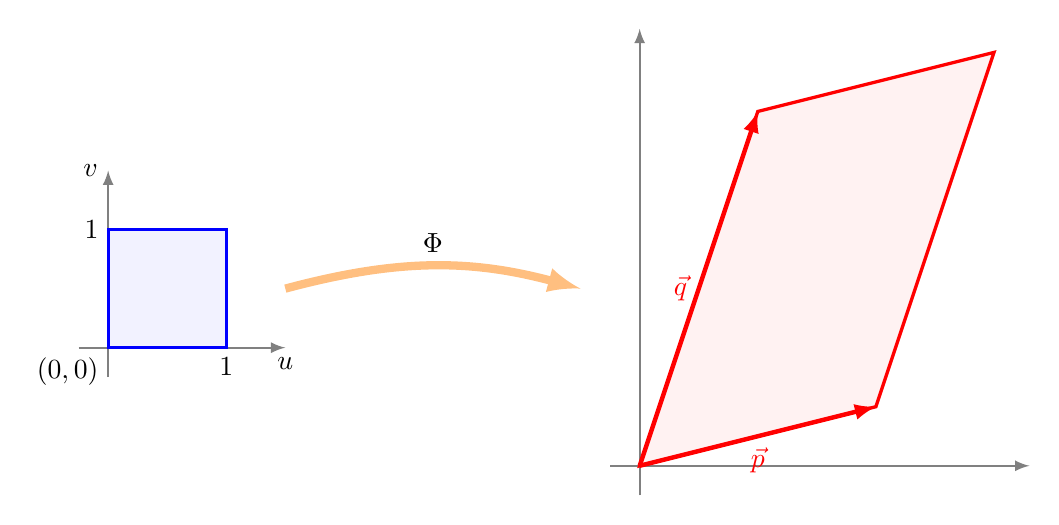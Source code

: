 ﻿\begin{tikzpicture}[scale=1.5]

\begin{scope}[xshift=-0.5cm,scale=1]
% Axes
\draw[->,>=latex,thick, gray] (-0.25,0)--(1.5,0) node[below,black] {$u$};
\draw[->,>=latex,thick, gray] (0,-0.25)--(0,1.5) node[left,black] {$v$};
\draw[blue, fill=blue!5, very thick,] (0,0) rectangle (1,1);
\coordinate (A0) at (0,0);
\coordinate (B0) at (1,0);
\coordinate (C0) at (1,1);
\coordinate (D0) at (0,1);

\node at (A0) [below left] {$(0,0)$};
\node at (B0) [below] {$1$};
\node at (D0) [left] {$1$};
\end{scope}

\begin{scope}[xshift=4cm,,yshift=-1cm,scale=1]
% Axes
\draw[->,>=latex,thick, gray] (-0.25,0)--(3.3,0);
\draw[->,>=latex,thick, gray] (0,-0.25)--(0,3.7);



\begin{scope}[cm={2,0.5,1,3,(0,0)}]  % Attention ici : (a,b,c,d) = matrix a & c \\ b & d.  
\draw[red, fill=red!5, very thick,] (0,0) rectangle (1,1);
\end{scope}

\draw[->,>=latex,red,ultra thick] (0,0) -- (2,0.5) node[midway,below]{$\vec p$};
\draw[->,>=latex,red,ultra thick] (0,0) -- (1,3) node[midway,left]{$\vec q$};

\end{scope}


\draw[->,>=latex,line width =3pt, orange!50] (1,0.5) to[bend left=15] node[midway, above,black]{$\Phi$}++ (2.5,0) ;


\end{tikzpicture}
